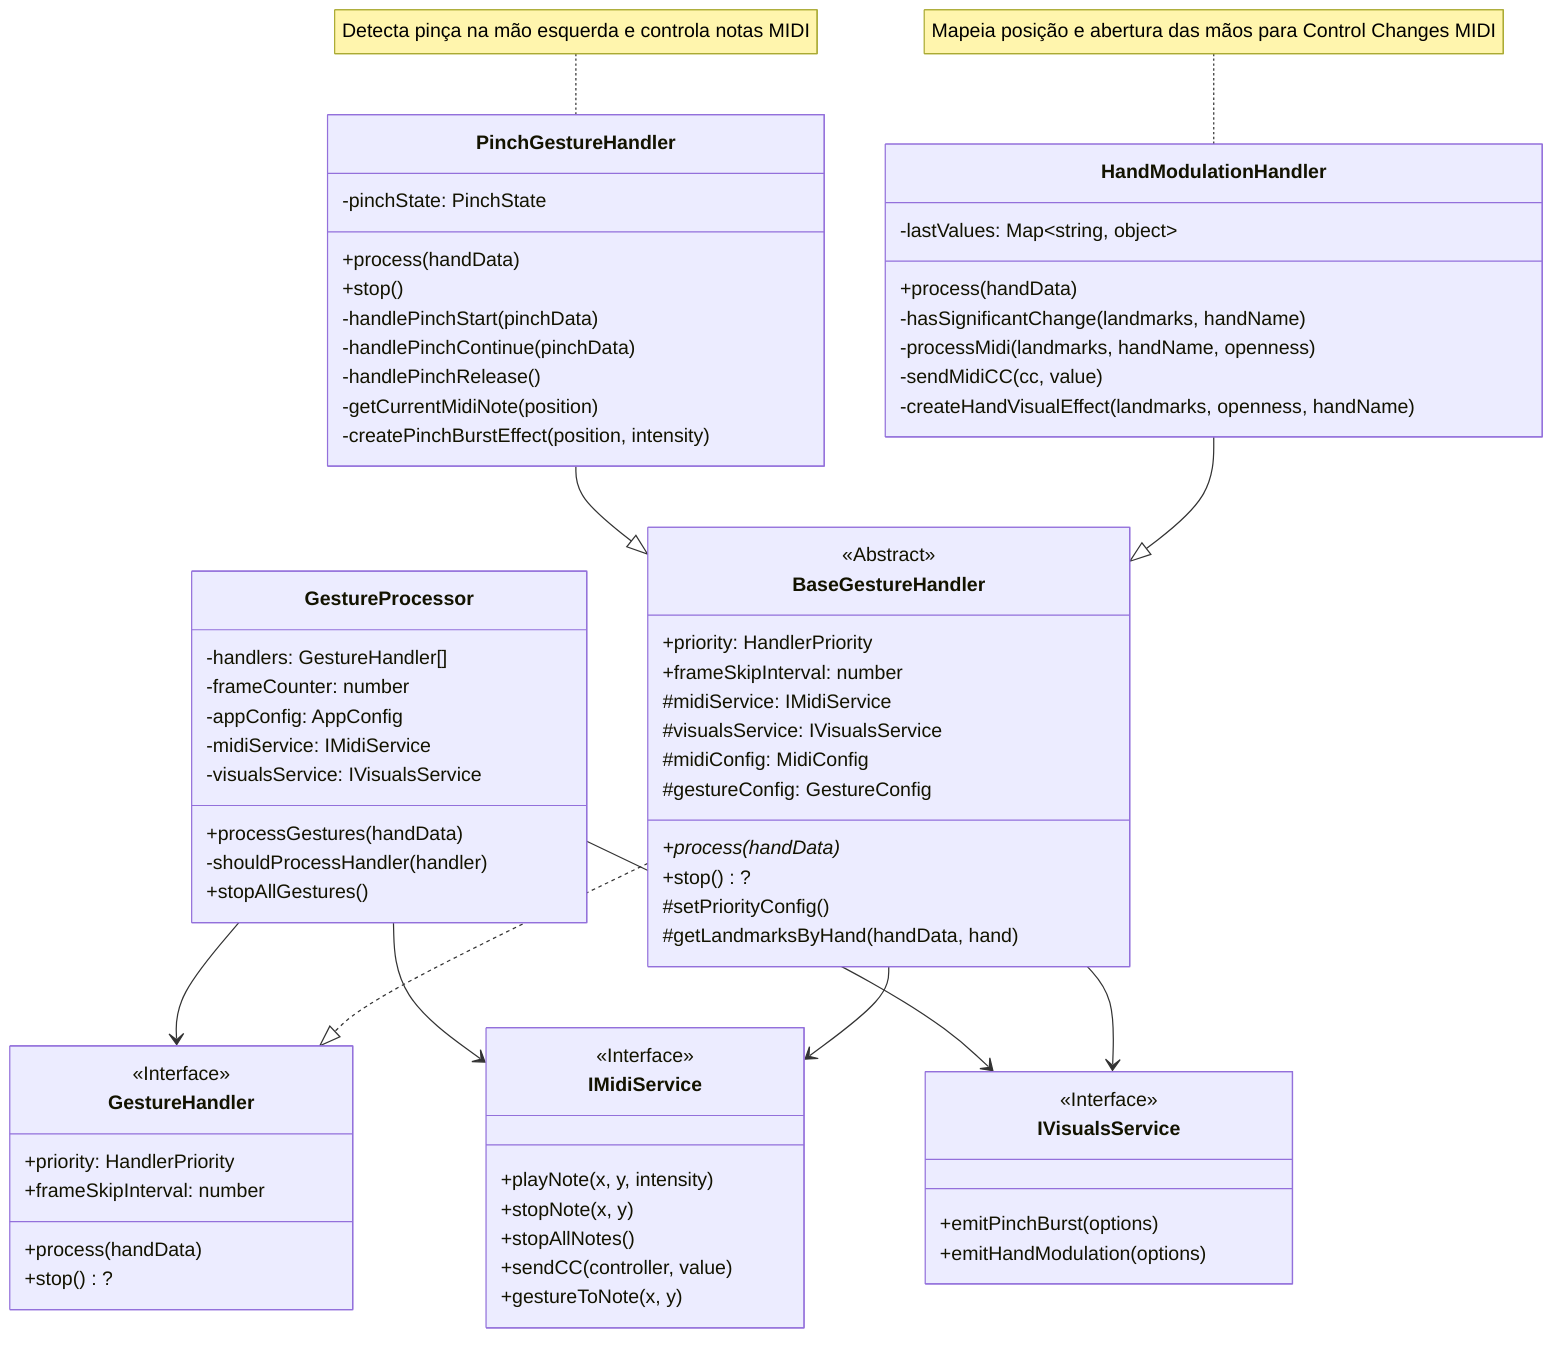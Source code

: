 %%{
  init: {
    'class': {
      'textColor': '#000',
      'fontSize': '12px'
    },
    'themeVariables': {
      'classPadding': 20,
      'nodeSpacing': 100,
      'rankSpacing': 100
    }
  }
}%%
classDiagram
    direction TB

    class GestureProcessor {
        -handlers: GestureHandler[]
        -frameCounter: number
        -appConfig: AppConfig
        -midiService: IMidiService
        -visualsService: IVisualsService
        +processGestures(handData)
        -shouldProcessHandler(handler)
        +stopAllGestures()
    }

    class BaseGestureHandler {
        <<Abstract>>
        +priority: HandlerPriority
        +frameSkipInterval: number
        #midiService: IMidiService
        #visualsService: IVisualsService
        #midiConfig: MidiConfig
        #gestureConfig: GestureConfig
        +process(handData)*
        +stop() ?
        #setPriorityConfig()
        #getLandmarksByHand(handData, hand)
    }

    class PinchGestureHandler {
        -pinchState: PinchState
        +process(handData)
        +stop()
        -handlePinchStart(pinchData)
        -handlePinchContinue(pinchData)
        -handlePinchRelease()
        -getCurrentMidiNote(position)
        -createPinchBurstEffect(position, intensity)
    }

    class HandModulationHandler {
        -lastValues: Map~string, object~
        +process(handData)
        -hasSignificantChange(landmarks, handName)
        -processMidi(landmarks, handName, openness)
        -sendMidiCC(cc, value)
        -createHandVisualEffect(landmarks, openness, handName)
    }

    class IMidiService {
        <<Interface>>
        +playNote(x, y, intensity)
        +stopNote(x, y)
        +stopAllNotes()
        +sendCC(controller, value)
        +gestureToNote(x, y)
    }

    class IVisualsService {
        <<Interface>>
        +emitPinchBurst(options)
        +emitHandModulation(options)
    }

    class GestureHandler {
        <<Interface>>
        +priority: HandlerPriority
        +frameSkipInterval: number
        +process(handData)
        +stop() ?
    }

    GestureProcessor --> IMidiService
    GestureProcessor --> IVisualsService
    GestureProcessor --> GestureHandler
    BaseGestureHandler ..|> GestureHandler
    BaseGestureHandler --> IMidiService
    BaseGestureHandler --> IVisualsService
    PinchGestureHandler --|> BaseGestureHandler
    HandModulationHandler --|> BaseGestureHandler
    note for PinchGestureHandler "Detecta pinça na mão esquerda e controla notas MIDI"
    note for HandModulationHandler "Mapeia posição e abertura das mãos para Control Changes MIDI"